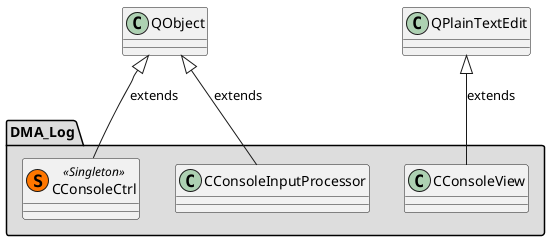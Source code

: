 
@startuml

skinparam wrapWidth 600
package "DMA_Log" #DDDDDD
{

class "CConsoleCtrl"<< (S,#FF7700) Singleton >>
{
}

class "CConsoleInputProcessor"
{
}

class "CConsoleView"
{
}

}

'====================Inheritance section====================
QObject <|-- CConsoleCtrl : extends
QObject <|-- CConsoleInputProcessor : extends
QPlainTextEdit <|-- CConsoleView : extends

@enduml